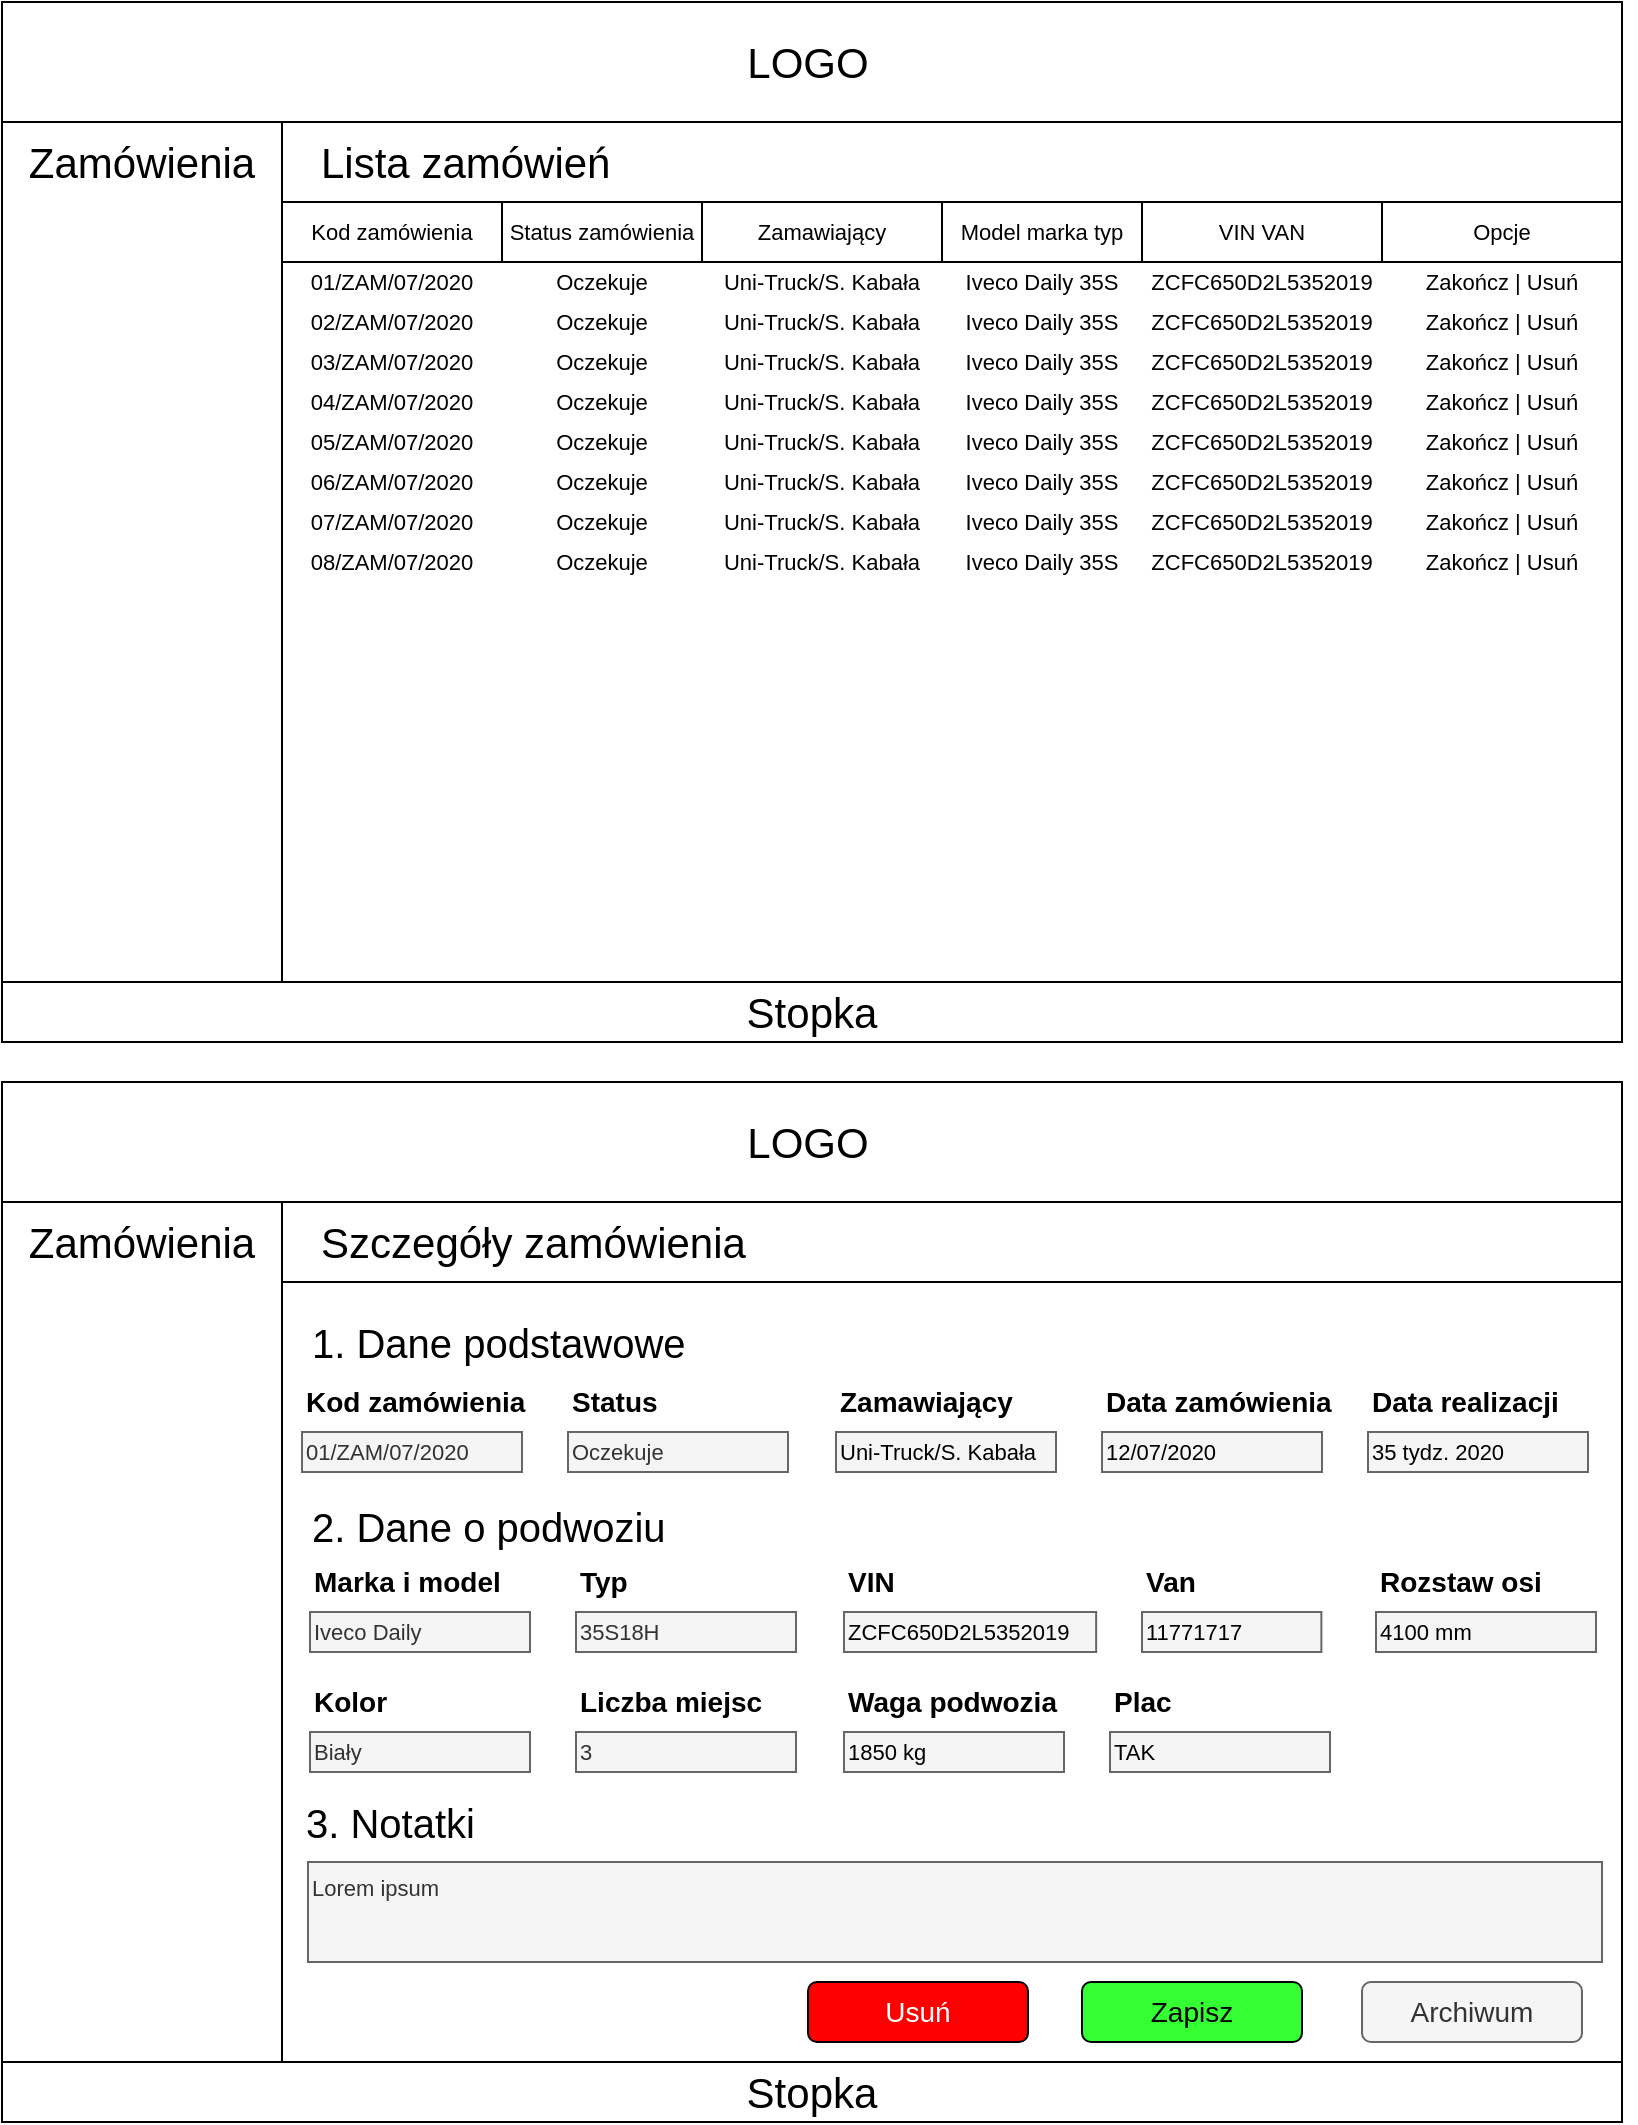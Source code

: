 <mxfile version="13.5.3" type="device"><diagram id="_Crc8-9KaV_bvNiRzBh6" name="Strona-1"><mxGraphModel dx="918" dy="433" grid="1" gridSize="10" guides="1" tooltips="1" connect="1" arrows="1" fold="1" page="1" pageScale="1" pageWidth="827" pageHeight="1169" math="0" shadow="0"><root><mxCell id="0"/><mxCell id="1" parent="0"/><mxCell id="w707RoJNcsYJnivII1yQ-135" value="" style="group" vertex="1" connectable="0" parent="1"><mxGeometry x="5" y="570" width="817" height="520" as="geometry"/></mxCell><mxCell id="w707RoJNcsYJnivII1yQ-24" value="" style="rounded=0;whiteSpace=wrap;html=1;" vertex="1" parent="w707RoJNcsYJnivII1yQ-135"><mxGeometry width="810" height="520" as="geometry"/></mxCell><mxCell id="w707RoJNcsYJnivII1yQ-25" value="" style="rounded=0;whiteSpace=wrap;html=1;" vertex="1" parent="w707RoJNcsYJnivII1yQ-135"><mxGeometry width="810" height="60" as="geometry"/></mxCell><mxCell id="w707RoJNcsYJnivII1yQ-26" value="LOGO" style="text;html=1;strokeColor=none;fillColor=none;align=center;verticalAlign=middle;whiteSpace=wrap;rounded=0;fontSize=21;" vertex="1" parent="w707RoJNcsYJnivII1yQ-135"><mxGeometry x="383" y="20" width="40" height="20" as="geometry"/></mxCell><mxCell id="w707RoJNcsYJnivII1yQ-27" value="" style="rounded=0;whiteSpace=wrap;html=1;fontSize=21;" vertex="1" parent="w707RoJNcsYJnivII1yQ-135"><mxGeometry y="60" width="140" height="430" as="geometry"/></mxCell><mxCell id="w707RoJNcsYJnivII1yQ-28" value="Zamówienia" style="text;html=1;strokeColor=none;fillColor=none;align=center;verticalAlign=middle;whiteSpace=wrap;rounded=0;fontSize=21;" vertex="1" parent="w707RoJNcsYJnivII1yQ-135"><mxGeometry y="70" width="140" height="20" as="geometry"/></mxCell><mxCell id="w707RoJNcsYJnivII1yQ-29" value="" style="rounded=0;whiteSpace=wrap;html=1;fontSize=21;" vertex="1" parent="w707RoJNcsYJnivII1yQ-135"><mxGeometry y="490" width="810" height="30" as="geometry"/></mxCell><mxCell id="w707RoJNcsYJnivII1yQ-30" value="Stopka" style="text;html=1;strokeColor=none;fillColor=none;align=center;verticalAlign=middle;whiteSpace=wrap;rounded=0;fontSize=21;" vertex="1" parent="w707RoJNcsYJnivII1yQ-135"><mxGeometry y="495" width="810" height="20" as="geometry"/></mxCell><mxCell id="w707RoJNcsYJnivII1yQ-31" value="" style="rounded=0;whiteSpace=wrap;html=1;fontSize=21;" vertex="1" parent="w707RoJNcsYJnivII1yQ-135"><mxGeometry x="140" y="60" width="670" height="430" as="geometry"/></mxCell><mxCell id="w707RoJNcsYJnivII1yQ-32" value="&amp;nbsp; &amp;nbsp;Szczegóły zamówienia" style="rounded=0;whiteSpace=wrap;html=1;fontSize=21;align=left;" vertex="1" parent="w707RoJNcsYJnivII1yQ-135"><mxGeometry x="140" y="60" width="670" height="40" as="geometry"/></mxCell><mxCell id="w707RoJNcsYJnivII1yQ-45" value="Archiwum" style="rounded=1;whiteSpace=wrap;html=1;fontSize=14;align=center;fillColor=#f5f5f5;strokeColor=#666666;fontColor=#333333;" vertex="1" parent="w707RoJNcsYJnivII1yQ-135"><mxGeometry x="680" y="450" width="110" height="30" as="geometry"/></mxCell><mxCell id="w707RoJNcsYJnivII1yQ-46" value="Usuń" style="rounded=1;whiteSpace=wrap;html=1;fontSize=14;align=center;fillColor=#FF0000;fontColor=#FFFFFF;" vertex="1" parent="w707RoJNcsYJnivII1yQ-135"><mxGeometry x="403" y="450" width="110" height="30" as="geometry"/></mxCell><mxCell id="w707RoJNcsYJnivII1yQ-47" value="Zapisz" style="rounded=1;whiteSpace=wrap;html=1;fontSize=14;align=center;fillColor=#33FF33;" vertex="1" parent="w707RoJNcsYJnivII1yQ-135"><mxGeometry x="540" y="450" width="110" height="30" as="geometry"/></mxCell><mxCell id="w707RoJNcsYJnivII1yQ-56" value="1. Dane podstawowe" style="text;html=1;strokeColor=none;fillColor=none;align=left;verticalAlign=middle;whiteSpace=wrap;rounded=0;fontSize=20;" vertex="1" parent="w707RoJNcsYJnivII1yQ-135"><mxGeometry x="153" y="120" width="250" height="20" as="geometry"/></mxCell><mxCell id="w707RoJNcsYJnivII1yQ-57" value="2. Dane o podwoziu" style="text;html=1;strokeColor=none;fillColor=none;align=left;verticalAlign=middle;whiteSpace=wrap;rounded=0;fontSize=20;" vertex="1" parent="w707RoJNcsYJnivII1yQ-135"><mxGeometry x="153" y="212" width="250" height="20" as="geometry"/></mxCell><mxCell id="w707RoJNcsYJnivII1yQ-60" value="" style="group" vertex="1" connectable="0" parent="w707RoJNcsYJnivII1yQ-135"><mxGeometry x="550" y="150" width="130" height="45" as="geometry"/></mxCell><mxCell id="w707RoJNcsYJnivII1yQ-58" value="&lt;div style=&quot;text-align: center&quot;&gt;&lt;span&gt;&lt;font color=&quot;#000000&quot;&gt;12/07/2020&lt;/font&gt;&lt;/span&gt;&lt;/div&gt;" style="text;html=1;align=left;verticalAlign=middle;whiteSpace=wrap;rounded=0;fontSize=11;labelBorderColor=none;fillColor=#f5f5f5;strokeColor=#666666;fontColor=#333333;" vertex="1" parent="w707RoJNcsYJnivII1yQ-60"><mxGeometry y="25" width="110" height="20" as="geometry"/></mxCell><mxCell id="w707RoJNcsYJnivII1yQ-59" value="&lt;font color=&quot;#000000&quot;&gt;Data zamówienia&lt;/font&gt;" style="text;html=1;strokeColor=none;fillColor=none;align=left;verticalAlign=middle;whiteSpace=wrap;rounded=0;fontSize=14;fontColor=#FFFFFF;fontStyle=1" vertex="1" parent="w707RoJNcsYJnivII1yQ-60"><mxGeometry width="130" height="20" as="geometry"/></mxCell><mxCell id="w707RoJNcsYJnivII1yQ-61" value="" style="group" vertex="1" connectable="0" parent="w707RoJNcsYJnivII1yQ-135"><mxGeometry x="417" y="150" width="130" height="45" as="geometry"/></mxCell><mxCell id="w707RoJNcsYJnivII1yQ-54" value="&lt;span style=&quot;color: rgb(0 , 0 , 0) ; text-align: center&quot;&gt;Uni-Truck/S. Kabała&lt;/span&gt;" style="text;html=1;align=left;verticalAlign=middle;whiteSpace=wrap;rounded=0;fontSize=11;labelBorderColor=none;fillColor=#f5f5f5;strokeColor=#666666;fontColor=#333333;" vertex="1" parent="w707RoJNcsYJnivII1yQ-61"><mxGeometry y="25" width="110" height="20" as="geometry"/></mxCell><mxCell id="w707RoJNcsYJnivII1yQ-55" value="&lt;font color=&quot;#000000&quot;&gt;Zamawiający&lt;/font&gt;" style="text;html=1;strokeColor=none;fillColor=none;align=left;verticalAlign=middle;whiteSpace=wrap;rounded=0;fontSize=14;fontColor=#FFFFFF;fontStyle=1" vertex="1" parent="w707RoJNcsYJnivII1yQ-61"><mxGeometry width="130" height="20" as="geometry"/></mxCell><mxCell id="w707RoJNcsYJnivII1yQ-62" value="" style="group" vertex="1" connectable="0" parent="w707RoJNcsYJnivII1yQ-135"><mxGeometry x="283" y="150" width="130" height="45" as="geometry"/></mxCell><mxCell id="w707RoJNcsYJnivII1yQ-50" value="Oczekuje" style="text;html=1;align=left;verticalAlign=middle;whiteSpace=wrap;rounded=0;fontSize=11;labelBorderColor=none;fillColor=#f5f5f5;strokeColor=#666666;fontColor=#333333;" vertex="1" parent="w707RoJNcsYJnivII1yQ-62"><mxGeometry y="25" width="110" height="20" as="geometry"/></mxCell><mxCell id="w707RoJNcsYJnivII1yQ-51" value="&lt;font color=&quot;#000000&quot;&gt;Status&lt;/font&gt;" style="text;html=1;strokeColor=none;fillColor=none;align=left;verticalAlign=middle;whiteSpace=wrap;rounded=0;fontSize=14;fontColor=#FFFFFF;fontStyle=1" vertex="1" parent="w707RoJNcsYJnivII1yQ-62"><mxGeometry width="130" height="20" as="geometry"/></mxCell><mxCell id="w707RoJNcsYJnivII1yQ-63" value="" style="group" vertex="1" connectable="0" parent="w707RoJNcsYJnivII1yQ-135"><mxGeometry x="150" y="150" width="130" height="45" as="geometry"/></mxCell><mxCell id="w707RoJNcsYJnivII1yQ-39" value="01/ZAM/07/2020" style="text;html=1;align=left;verticalAlign=middle;whiteSpace=wrap;rounded=0;fontSize=11;labelBorderColor=none;fillColor=#f5f5f5;strokeColor=#666666;fontColor=#333333;" vertex="1" parent="w707RoJNcsYJnivII1yQ-63"><mxGeometry y="25" width="110" height="20" as="geometry"/></mxCell><mxCell id="w707RoJNcsYJnivII1yQ-49" value="&lt;font color=&quot;#000000&quot;&gt;Kod zamówienia&lt;/font&gt;" style="text;html=1;strokeColor=none;fillColor=none;align=left;verticalAlign=middle;whiteSpace=wrap;rounded=0;fontSize=14;fontColor=#FFFFFF;fontStyle=1" vertex="1" parent="w707RoJNcsYJnivII1yQ-63"><mxGeometry width="130" height="20" as="geometry"/></mxCell><mxCell id="w707RoJNcsYJnivII1yQ-65" value="" style="group" vertex="1" connectable="0" parent="w707RoJNcsYJnivII1yQ-135"><mxGeometry x="683" y="150" width="130" height="45" as="geometry"/></mxCell><mxCell id="w707RoJNcsYJnivII1yQ-66" value="&lt;div style=&quot;text-align: center&quot;&gt;&lt;span&gt;&lt;font color=&quot;#000000&quot;&gt;35 tydz. 2020&lt;/font&gt;&lt;/span&gt;&lt;/div&gt;" style="text;html=1;align=left;verticalAlign=middle;whiteSpace=wrap;rounded=0;fontSize=11;labelBorderColor=none;fillColor=#f5f5f5;strokeColor=#666666;fontColor=#333333;" vertex="1" parent="w707RoJNcsYJnivII1yQ-65"><mxGeometry y="25" width="110" height="20" as="geometry"/></mxCell><mxCell id="w707RoJNcsYJnivII1yQ-67" value="&lt;font color=&quot;#000000&quot;&gt;Data realizacji&lt;/font&gt;" style="text;html=1;strokeColor=none;fillColor=none;align=left;verticalAlign=middle;whiteSpace=wrap;rounded=0;fontSize=14;fontColor=#FFFFFF;fontStyle=1" vertex="1" parent="w707RoJNcsYJnivII1yQ-65"><mxGeometry width="130" height="20" as="geometry"/></mxCell><mxCell id="w707RoJNcsYJnivII1yQ-100" value="" style="group" vertex="1" connectable="0" parent="w707RoJNcsYJnivII1yQ-135"><mxGeometry x="570" y="240" width="106" height="45" as="geometry"/></mxCell><mxCell id="w707RoJNcsYJnivII1yQ-101" value="&lt;div style=&quot;text-align: center&quot;&gt;&lt;span&gt;&lt;font color=&quot;#000000&quot;&gt;11771717&lt;/font&gt;&lt;/span&gt;&lt;/div&gt;" style="text;html=1;align=left;verticalAlign=middle;whiteSpace=wrap;rounded=0;fontSize=11;labelBorderColor=none;fillColor=#f5f5f5;strokeColor=#666666;fontColor=#333333;" vertex="1" parent="w707RoJNcsYJnivII1yQ-100"><mxGeometry y="25" width="89.692" height="20" as="geometry"/></mxCell><mxCell id="w707RoJNcsYJnivII1yQ-102" value="&lt;font color=&quot;#000000&quot;&gt;Van&lt;/font&gt;" style="text;html=1;strokeColor=none;fillColor=none;align=left;verticalAlign=middle;whiteSpace=wrap;rounded=0;fontSize=14;fontColor=#FFFFFF;fontStyle=1" vertex="1" parent="w707RoJNcsYJnivII1yQ-100"><mxGeometry width="106" height="20" as="geometry"/></mxCell><mxCell id="w707RoJNcsYJnivII1yQ-103" value="" style="group" vertex="1" connectable="0" parent="w707RoJNcsYJnivII1yQ-135"><mxGeometry x="421" y="240" width="149" height="45" as="geometry"/></mxCell><mxCell id="w707RoJNcsYJnivII1yQ-104" value="&lt;span style=&quot;color: rgb(0 , 0 , 0) ; text-align: center&quot;&gt;ZCFC650D2L5352019&lt;/span&gt;" style="text;html=1;align=left;verticalAlign=middle;whiteSpace=wrap;rounded=0;fontSize=11;labelBorderColor=none;fillColor=#f5f5f5;strokeColor=#666666;fontColor=#333333;" vertex="1" parent="w707RoJNcsYJnivII1yQ-103"><mxGeometry y="25" width="126.077" height="20" as="geometry"/></mxCell><mxCell id="w707RoJNcsYJnivII1yQ-105" value="&lt;font color=&quot;#000000&quot;&gt;VIN&lt;/font&gt;" style="text;html=1;strokeColor=none;fillColor=none;align=left;verticalAlign=middle;whiteSpace=wrap;rounded=0;fontSize=14;fontColor=#FFFFFF;fontStyle=1" vertex="1" parent="w707RoJNcsYJnivII1yQ-103"><mxGeometry width="149" height="20" as="geometry"/></mxCell><mxCell id="w707RoJNcsYJnivII1yQ-106" value="" style="group" vertex="1" connectable="0" parent="w707RoJNcsYJnivII1yQ-135"><mxGeometry x="287" y="240" width="130" height="45" as="geometry"/></mxCell><mxCell id="w707RoJNcsYJnivII1yQ-107" value="35S18H" style="text;html=1;align=left;verticalAlign=middle;whiteSpace=wrap;rounded=0;fontSize=11;labelBorderColor=none;fillColor=#f5f5f5;strokeColor=#666666;fontColor=#333333;" vertex="1" parent="w707RoJNcsYJnivII1yQ-106"><mxGeometry y="25" width="110" height="20" as="geometry"/></mxCell><mxCell id="w707RoJNcsYJnivII1yQ-108" value="&lt;font color=&quot;#000000&quot;&gt;Typ&lt;/font&gt;" style="text;html=1;strokeColor=none;fillColor=none;align=left;verticalAlign=middle;whiteSpace=wrap;rounded=0;fontSize=14;fontColor=#FFFFFF;fontStyle=1" vertex="1" parent="w707RoJNcsYJnivII1yQ-106"><mxGeometry width="130" height="20" as="geometry"/></mxCell><mxCell id="w707RoJNcsYJnivII1yQ-109" value="" style="group" vertex="1" connectable="0" parent="w707RoJNcsYJnivII1yQ-135"><mxGeometry x="154" y="240" width="130" height="45" as="geometry"/></mxCell><mxCell id="w707RoJNcsYJnivII1yQ-110" value="Iveco Daily" style="text;html=1;align=left;verticalAlign=middle;whiteSpace=wrap;rounded=0;fontSize=11;labelBorderColor=none;fillColor=#f5f5f5;strokeColor=#666666;fontColor=#333333;" vertex="1" parent="w707RoJNcsYJnivII1yQ-109"><mxGeometry y="25" width="110" height="20" as="geometry"/></mxCell><mxCell id="w707RoJNcsYJnivII1yQ-111" value="&lt;font color=&quot;#000000&quot;&gt;Marka i model&lt;/font&gt;" style="text;html=1;strokeColor=none;fillColor=none;align=left;verticalAlign=middle;whiteSpace=wrap;rounded=0;fontSize=14;fontColor=#FFFFFF;fontStyle=1" vertex="1" parent="w707RoJNcsYJnivII1yQ-109"><mxGeometry width="130" height="20" as="geometry"/></mxCell><mxCell id="w707RoJNcsYJnivII1yQ-112" value="" style="group" vertex="1" connectable="0" parent="w707RoJNcsYJnivII1yQ-135"><mxGeometry x="687" y="240" width="130" height="45" as="geometry"/></mxCell><mxCell id="w707RoJNcsYJnivII1yQ-113" value="&lt;div style=&quot;text-align: center&quot;&gt;&lt;span&gt;&lt;font color=&quot;#000000&quot;&gt;4100 mm&lt;/font&gt;&lt;/span&gt;&lt;/div&gt;" style="text;html=1;align=left;verticalAlign=middle;whiteSpace=wrap;rounded=0;fontSize=11;labelBorderColor=none;fillColor=#f5f5f5;strokeColor=#666666;fontColor=#333333;" vertex="1" parent="w707RoJNcsYJnivII1yQ-112"><mxGeometry y="25" width="110" height="20" as="geometry"/></mxCell><mxCell id="w707RoJNcsYJnivII1yQ-114" value="&lt;font color=&quot;#000000&quot;&gt;Rozstaw osi&lt;/font&gt;" style="text;html=1;strokeColor=none;fillColor=none;align=left;verticalAlign=middle;whiteSpace=wrap;rounded=0;fontSize=14;fontColor=#FFFFFF;fontStyle=1" vertex="1" parent="w707RoJNcsYJnivII1yQ-112"><mxGeometry width="130" height="20" as="geometry"/></mxCell><mxCell id="w707RoJNcsYJnivII1yQ-115" value="" style="group" vertex="1" connectable="0" parent="w707RoJNcsYJnivII1yQ-135"><mxGeometry x="554" y="300" width="130" height="45" as="geometry"/></mxCell><mxCell id="w707RoJNcsYJnivII1yQ-116" value="&lt;div style=&quot;text-align: center&quot;&gt;&lt;span&gt;&lt;font color=&quot;#000000&quot;&gt;TAK&lt;/font&gt;&lt;/span&gt;&lt;/div&gt;" style="text;html=1;align=left;verticalAlign=middle;whiteSpace=wrap;rounded=0;fontSize=11;labelBorderColor=none;fillColor=#f5f5f5;strokeColor=#666666;fontColor=#333333;" vertex="1" parent="w707RoJNcsYJnivII1yQ-115"><mxGeometry y="25" width="110" height="20" as="geometry"/></mxCell><mxCell id="w707RoJNcsYJnivII1yQ-117" value="&lt;font color=&quot;#000000&quot;&gt;Plac&lt;/font&gt;" style="text;html=1;strokeColor=none;fillColor=none;align=left;verticalAlign=middle;whiteSpace=wrap;rounded=0;fontSize=14;fontColor=#FFFFFF;fontStyle=1" vertex="1" parent="w707RoJNcsYJnivII1yQ-115"><mxGeometry width="130" height="20" as="geometry"/></mxCell><mxCell id="w707RoJNcsYJnivII1yQ-118" value="" style="group" vertex="1" connectable="0" parent="w707RoJNcsYJnivII1yQ-135"><mxGeometry x="421" y="300" width="130" height="45" as="geometry"/></mxCell><mxCell id="w707RoJNcsYJnivII1yQ-119" value="&lt;div style=&quot;text-align: center&quot;&gt;&lt;span&gt;&lt;font color=&quot;#000000&quot;&gt;1850 kg&lt;/font&gt;&lt;/span&gt;&lt;/div&gt;" style="text;html=1;align=left;verticalAlign=middle;whiteSpace=wrap;rounded=0;fontSize=11;labelBorderColor=none;fillColor=#f5f5f5;strokeColor=#666666;fontColor=#333333;" vertex="1" parent="w707RoJNcsYJnivII1yQ-118"><mxGeometry y="25" width="110" height="20" as="geometry"/></mxCell><mxCell id="w707RoJNcsYJnivII1yQ-120" value="&lt;font color=&quot;#000000&quot;&gt;Waga podwozia&lt;/font&gt;" style="text;html=1;strokeColor=none;fillColor=none;align=left;verticalAlign=middle;whiteSpace=wrap;rounded=0;fontSize=14;fontColor=#FFFFFF;fontStyle=1" vertex="1" parent="w707RoJNcsYJnivII1yQ-118"><mxGeometry width="130" height="20" as="geometry"/></mxCell><mxCell id="w707RoJNcsYJnivII1yQ-121" value="" style="group" vertex="1" connectable="0" parent="w707RoJNcsYJnivII1yQ-135"><mxGeometry x="287" y="300" width="130" height="45" as="geometry"/></mxCell><mxCell id="w707RoJNcsYJnivII1yQ-122" value="3" style="text;html=1;align=left;verticalAlign=middle;whiteSpace=wrap;rounded=0;fontSize=11;labelBorderColor=none;fillColor=#f5f5f5;strokeColor=#666666;fontColor=#333333;" vertex="1" parent="w707RoJNcsYJnivII1yQ-121"><mxGeometry y="25" width="110" height="20" as="geometry"/></mxCell><mxCell id="w707RoJNcsYJnivII1yQ-123" value="&lt;font color=&quot;#000000&quot;&gt;Liczba miejsc&lt;/font&gt;" style="text;html=1;strokeColor=none;fillColor=none;align=left;verticalAlign=middle;whiteSpace=wrap;rounded=0;fontSize=14;fontColor=#FFFFFF;fontStyle=1" vertex="1" parent="w707RoJNcsYJnivII1yQ-121"><mxGeometry width="130" height="20" as="geometry"/></mxCell><mxCell id="w707RoJNcsYJnivII1yQ-124" value="" style="group" vertex="1" connectable="0" parent="w707RoJNcsYJnivII1yQ-135"><mxGeometry x="154" y="300" width="130" height="45" as="geometry"/></mxCell><mxCell id="w707RoJNcsYJnivII1yQ-125" value="Biały" style="text;html=1;align=left;verticalAlign=middle;whiteSpace=wrap;rounded=0;fontSize=11;labelBorderColor=none;fillColor=#f5f5f5;strokeColor=#666666;fontColor=#333333;" vertex="1" parent="w707RoJNcsYJnivII1yQ-124"><mxGeometry y="25" width="110" height="20" as="geometry"/></mxCell><mxCell id="w707RoJNcsYJnivII1yQ-126" value="&lt;font color=&quot;#000000&quot;&gt;Kolor&lt;/font&gt;" style="text;html=1;strokeColor=none;fillColor=none;align=left;verticalAlign=middle;whiteSpace=wrap;rounded=0;fontSize=14;fontColor=#FFFFFF;fontStyle=1" vertex="1" parent="w707RoJNcsYJnivII1yQ-124"><mxGeometry width="130" height="20" as="geometry"/></mxCell><mxCell id="w707RoJNcsYJnivII1yQ-130" value="3. Notatki" style="text;html=1;strokeColor=none;fillColor=none;align=left;verticalAlign=middle;whiteSpace=wrap;rounded=0;fontSize=20;" vertex="1" parent="w707RoJNcsYJnivII1yQ-135"><mxGeometry x="150" y="360" width="250" height="20" as="geometry"/></mxCell><mxCell id="w707RoJNcsYJnivII1yQ-132" value="Lorem ipsum" style="text;html=1;align=left;verticalAlign=top;whiteSpace=wrap;rounded=0;fontSize=11;labelBorderColor=none;fillColor=#f5f5f5;strokeColor=#666666;fontColor=#333333;" vertex="1" parent="w707RoJNcsYJnivII1yQ-135"><mxGeometry x="153" y="390" width="647" height="50" as="geometry"/></mxCell><mxCell id="w707RoJNcsYJnivII1yQ-1" value="" style="rounded=0;whiteSpace=wrap;html=1;" vertex="1" parent="1"><mxGeometry x="5" y="30" width="810" height="520" as="geometry"/></mxCell><mxCell id="w707RoJNcsYJnivII1yQ-2" value="" style="rounded=0;whiteSpace=wrap;html=1;" vertex="1" parent="1"><mxGeometry x="5" y="30" width="810" height="60" as="geometry"/></mxCell><mxCell id="w707RoJNcsYJnivII1yQ-3" value="LOGO" style="text;html=1;strokeColor=none;fillColor=none;align=center;verticalAlign=middle;whiteSpace=wrap;rounded=0;fontSize=21;" vertex="1" parent="1"><mxGeometry x="388" y="50" width="40" height="20" as="geometry"/></mxCell><mxCell id="w707RoJNcsYJnivII1yQ-4" value="" style="rounded=0;whiteSpace=wrap;html=1;fontSize=21;" vertex="1" parent="1"><mxGeometry x="5" y="90" width="140" height="430" as="geometry"/></mxCell><mxCell id="w707RoJNcsYJnivII1yQ-5" value="Zamówienia" style="text;html=1;strokeColor=none;fillColor=none;align=center;verticalAlign=middle;whiteSpace=wrap;rounded=0;fontSize=21;" vertex="1" parent="1"><mxGeometry x="5" y="100" width="140" height="20" as="geometry"/></mxCell><mxCell id="w707RoJNcsYJnivII1yQ-6" value="" style="rounded=0;whiteSpace=wrap;html=1;fontSize=21;" vertex="1" parent="1"><mxGeometry x="5" y="520" width="810" height="30" as="geometry"/></mxCell><mxCell id="w707RoJNcsYJnivII1yQ-7" value="Stopka" style="text;html=1;strokeColor=none;fillColor=none;align=center;verticalAlign=middle;whiteSpace=wrap;rounded=0;fontSize=21;" vertex="1" parent="1"><mxGeometry x="5" y="525" width="810" height="20" as="geometry"/></mxCell><mxCell id="w707RoJNcsYJnivII1yQ-8" value="" style="rounded=0;whiteSpace=wrap;html=1;fontSize=21;" vertex="1" parent="1"><mxGeometry x="145" y="90" width="670" height="430" as="geometry"/></mxCell><mxCell id="w707RoJNcsYJnivII1yQ-9" value="&amp;nbsp; &amp;nbsp;Lista zamówień" style="rounded=0;whiteSpace=wrap;html=1;fontSize=21;align=left;" vertex="1" parent="1"><mxGeometry x="145" y="90" width="670" height="40" as="geometry"/></mxCell><mxCell id="w707RoJNcsYJnivII1yQ-10" value="Kod zamówienia" style="rounded=0;whiteSpace=wrap;html=1;fontSize=11;align=center;" vertex="1" parent="1"><mxGeometry x="145" y="130" width="110" height="30" as="geometry"/></mxCell><mxCell id="w707RoJNcsYJnivII1yQ-12" value="Status zamówienia" style="rounded=0;whiteSpace=wrap;html=1;fontSize=11;align=center;" vertex="1" parent="1"><mxGeometry x="255" y="130" width="100" height="30" as="geometry"/></mxCell><mxCell id="w707RoJNcsYJnivII1yQ-13" value="Zamawiający" style="rounded=0;whiteSpace=wrap;html=1;fontSize=11;align=center;" vertex="1" parent="1"><mxGeometry x="355" y="130" width="120" height="30" as="geometry"/></mxCell><mxCell id="w707RoJNcsYJnivII1yQ-14" value="Model marka typ" style="rounded=0;whiteSpace=wrap;html=1;fontSize=11;align=center;" vertex="1" parent="1"><mxGeometry x="475" y="130" width="100" height="30" as="geometry"/></mxCell><mxCell id="w707RoJNcsYJnivII1yQ-15" value="VIN VAN" style="rounded=0;whiteSpace=wrap;html=1;fontSize=11;align=center;" vertex="1" parent="1"><mxGeometry x="575" y="130" width="120" height="30" as="geometry"/></mxCell><mxCell id="w707RoJNcsYJnivII1yQ-16" value="Opcje" style="rounded=0;whiteSpace=wrap;html=1;fontSize=11;align=center;" vertex="1" parent="1"><mxGeometry x="695" y="130" width="120" height="30" as="geometry"/></mxCell><mxCell id="w707RoJNcsYJnivII1yQ-17" value="01/ZAM/07/2020" style="text;html=1;strokeColor=none;fillColor=none;align=center;verticalAlign=middle;whiteSpace=wrap;rounded=0;fontSize=11;labelBackgroundColor=#ffffff;" vertex="1" parent="1"><mxGeometry x="145" y="160" width="110" height="20" as="geometry"/></mxCell><mxCell id="w707RoJNcsYJnivII1yQ-19" value="Oczekuje" style="text;html=1;strokeColor=none;fillColor=none;align=center;verticalAlign=middle;whiteSpace=wrap;rounded=0;fontSize=11;labelBackgroundColor=#ffffff;" vertex="1" parent="1"><mxGeometry x="255" y="160" width="100" height="20" as="geometry"/></mxCell><mxCell id="w707RoJNcsYJnivII1yQ-20" value="Uni-Truck/S. Kabała" style="text;html=1;strokeColor=none;fillColor=none;align=center;verticalAlign=middle;whiteSpace=wrap;rounded=0;fontSize=11;labelBackgroundColor=#ffffff;" vertex="1" parent="1"><mxGeometry x="355" y="160" width="120" height="20" as="geometry"/></mxCell><mxCell id="w707RoJNcsYJnivII1yQ-21" value="Iveco Daily 35S" style="text;html=1;strokeColor=none;fillColor=none;align=center;verticalAlign=middle;whiteSpace=wrap;rounded=0;fontSize=11;labelBackgroundColor=#ffffff;" vertex="1" parent="1"><mxGeometry x="475" y="160" width="100" height="20" as="geometry"/></mxCell><mxCell id="w707RoJNcsYJnivII1yQ-22" value="ZCFC650D2L5352019" style="text;html=1;strokeColor=none;fillColor=none;align=center;verticalAlign=middle;whiteSpace=wrap;rounded=0;fontSize=11;labelBackgroundColor=#ffffff;" vertex="1" parent="1"><mxGeometry x="575" y="160" width="120" height="20" as="geometry"/></mxCell><mxCell id="w707RoJNcsYJnivII1yQ-23" value="Zakończ | Usuń" style="text;html=1;strokeColor=none;fillColor=none;align=center;verticalAlign=middle;whiteSpace=wrap;rounded=0;fontSize=11;labelBackgroundColor=#ffffff;" vertex="1" parent="1"><mxGeometry x="695" y="160" width="120" height="20" as="geometry"/></mxCell><mxCell id="w707RoJNcsYJnivII1yQ-138" value="02/ZAM/07/2020" style="text;html=1;strokeColor=none;fillColor=none;align=center;verticalAlign=middle;whiteSpace=wrap;rounded=0;fontSize=11;" vertex="1" parent="1"><mxGeometry x="145" y="180" width="110" height="20" as="geometry"/></mxCell><mxCell id="w707RoJNcsYJnivII1yQ-139" value="Oczekuje" style="text;html=1;strokeColor=none;fillColor=none;align=center;verticalAlign=middle;whiteSpace=wrap;rounded=0;fontSize=11;" vertex="1" parent="1"><mxGeometry x="255" y="180" width="100" height="20" as="geometry"/></mxCell><mxCell id="w707RoJNcsYJnivII1yQ-140" value="Uni-Truck/S. Kabała" style="text;html=1;strokeColor=none;fillColor=none;align=center;verticalAlign=middle;whiteSpace=wrap;rounded=0;fontSize=11;" vertex="1" parent="1"><mxGeometry x="355" y="180" width="120" height="20" as="geometry"/></mxCell><mxCell id="w707RoJNcsYJnivII1yQ-141" value="Iveco Daily 35S" style="text;html=1;strokeColor=none;fillColor=none;align=center;verticalAlign=middle;whiteSpace=wrap;rounded=0;fontSize=11;" vertex="1" parent="1"><mxGeometry x="475" y="180" width="100" height="20" as="geometry"/></mxCell><mxCell id="w707RoJNcsYJnivII1yQ-142" value="ZCFC650D2L5352019" style="text;html=1;strokeColor=none;fillColor=none;align=center;verticalAlign=middle;whiteSpace=wrap;rounded=0;fontSize=11;" vertex="1" parent="1"><mxGeometry x="575" y="180" width="120" height="20" as="geometry"/></mxCell><mxCell id="w707RoJNcsYJnivII1yQ-143" value="Zakończ | Usuń" style="text;html=1;strokeColor=none;fillColor=none;align=center;verticalAlign=middle;whiteSpace=wrap;rounded=0;fontSize=11;" vertex="1" parent="1"><mxGeometry x="695" y="180" width="120" height="20" as="geometry"/></mxCell><mxCell id="w707RoJNcsYJnivII1yQ-144" value="03/ZAM/07/2020" style="text;html=1;strokeColor=none;fillColor=none;align=center;verticalAlign=middle;whiteSpace=wrap;rounded=0;fontSize=11;fontStyle=0" vertex="1" parent="1"><mxGeometry x="145" y="200" width="110" height="20" as="geometry"/></mxCell><mxCell id="w707RoJNcsYJnivII1yQ-145" value="Oczekuje" style="text;html=1;strokeColor=none;fillColor=none;align=center;verticalAlign=middle;whiteSpace=wrap;rounded=0;fontSize=11;fontStyle=0" vertex="1" parent="1"><mxGeometry x="255" y="200" width="100" height="20" as="geometry"/></mxCell><mxCell id="w707RoJNcsYJnivII1yQ-146" value="Uni-Truck/S. Kabała" style="text;html=1;strokeColor=none;fillColor=none;align=center;verticalAlign=middle;whiteSpace=wrap;rounded=0;fontSize=11;fontStyle=0" vertex="1" parent="1"><mxGeometry x="355" y="200" width="120" height="20" as="geometry"/></mxCell><mxCell id="w707RoJNcsYJnivII1yQ-147" value="Iveco Daily 35S" style="text;html=1;strokeColor=none;fillColor=none;align=center;verticalAlign=middle;whiteSpace=wrap;rounded=0;fontSize=11;fontStyle=0" vertex="1" parent="1"><mxGeometry x="475" y="200" width="100" height="20" as="geometry"/></mxCell><mxCell id="w707RoJNcsYJnivII1yQ-148" value="ZCFC650D2L5352019" style="text;html=1;strokeColor=none;fillColor=none;align=center;verticalAlign=middle;whiteSpace=wrap;rounded=0;fontSize=11;fontStyle=0" vertex="1" parent="1"><mxGeometry x="575" y="200" width="120" height="20" as="geometry"/></mxCell><mxCell id="w707RoJNcsYJnivII1yQ-149" value="Zakończ | Usuń" style="text;html=1;strokeColor=none;fillColor=none;align=center;verticalAlign=middle;whiteSpace=wrap;rounded=0;fontSize=11;fontStyle=0" vertex="1" parent="1"><mxGeometry x="695" y="200" width="120" height="20" as="geometry"/></mxCell><mxCell id="w707RoJNcsYJnivII1yQ-150" value="04/ZAM/07/2020" style="text;html=1;strokeColor=none;fillColor=none;align=center;verticalAlign=middle;whiteSpace=wrap;rounded=0;fontSize=11;fontStyle=0" vertex="1" parent="1"><mxGeometry x="145" y="220" width="110" height="20" as="geometry"/></mxCell><mxCell id="w707RoJNcsYJnivII1yQ-151" value="Oczekuje" style="text;html=1;strokeColor=none;fillColor=none;align=center;verticalAlign=middle;whiteSpace=wrap;rounded=0;fontSize=11;fontStyle=0" vertex="1" parent="1"><mxGeometry x="255" y="220" width="100" height="20" as="geometry"/></mxCell><mxCell id="w707RoJNcsYJnivII1yQ-152" value="Uni-Truck/S. Kabała" style="text;html=1;strokeColor=none;fillColor=none;align=center;verticalAlign=middle;whiteSpace=wrap;rounded=0;fontSize=11;fontStyle=0" vertex="1" parent="1"><mxGeometry x="355" y="220" width="120" height="20" as="geometry"/></mxCell><mxCell id="w707RoJNcsYJnivII1yQ-153" value="Iveco Daily 35S" style="text;html=1;strokeColor=none;fillColor=none;align=center;verticalAlign=middle;whiteSpace=wrap;rounded=0;fontSize=11;fontStyle=0" vertex="1" parent="1"><mxGeometry x="475" y="220" width="100" height="20" as="geometry"/></mxCell><mxCell id="w707RoJNcsYJnivII1yQ-154" value="ZCFC650D2L5352019" style="text;html=1;strokeColor=none;fillColor=none;align=center;verticalAlign=middle;whiteSpace=wrap;rounded=0;fontSize=11;fontStyle=0" vertex="1" parent="1"><mxGeometry x="575" y="220" width="120" height="20" as="geometry"/></mxCell><mxCell id="w707RoJNcsYJnivII1yQ-155" value="Zakończ | Usuń" style="text;html=1;strokeColor=none;fillColor=none;align=center;verticalAlign=middle;whiteSpace=wrap;rounded=0;fontSize=11;fontStyle=0" vertex="1" parent="1"><mxGeometry x="695" y="220" width="120" height="20" as="geometry"/></mxCell><mxCell id="w707RoJNcsYJnivII1yQ-156" value="05/ZAM/07/2020" style="text;html=1;strokeColor=none;fillColor=none;align=center;verticalAlign=middle;whiteSpace=wrap;rounded=0;fontSize=11;fontStyle=0" vertex="1" parent="1"><mxGeometry x="145" y="240" width="110" height="20" as="geometry"/></mxCell><mxCell id="w707RoJNcsYJnivII1yQ-157" value="Oczekuje" style="text;html=1;strokeColor=none;fillColor=none;align=center;verticalAlign=middle;whiteSpace=wrap;rounded=0;fontSize=11;fontStyle=0" vertex="1" parent="1"><mxGeometry x="255" y="240" width="100" height="20" as="geometry"/></mxCell><mxCell id="w707RoJNcsYJnivII1yQ-158" value="Uni-Truck/S. Kabała" style="text;html=1;strokeColor=none;fillColor=none;align=center;verticalAlign=middle;whiteSpace=wrap;rounded=0;fontSize=11;fontStyle=0" vertex="1" parent="1"><mxGeometry x="355" y="240" width="120" height="20" as="geometry"/></mxCell><mxCell id="w707RoJNcsYJnivII1yQ-159" value="Iveco Daily 35S" style="text;html=1;strokeColor=none;fillColor=none;align=center;verticalAlign=middle;whiteSpace=wrap;rounded=0;fontSize=11;fontStyle=0" vertex="1" parent="1"><mxGeometry x="475" y="240" width="100" height="20" as="geometry"/></mxCell><mxCell id="w707RoJNcsYJnivII1yQ-160" value="ZCFC650D2L5352019" style="text;html=1;strokeColor=none;fillColor=none;align=center;verticalAlign=middle;whiteSpace=wrap;rounded=0;fontSize=11;fontStyle=0" vertex="1" parent="1"><mxGeometry x="575" y="240" width="120" height="20" as="geometry"/></mxCell><mxCell id="w707RoJNcsYJnivII1yQ-161" value="Zakończ | Usuń" style="text;html=1;strokeColor=none;fillColor=none;align=center;verticalAlign=middle;whiteSpace=wrap;rounded=0;fontSize=11;fontStyle=0" vertex="1" parent="1"><mxGeometry x="695" y="240" width="120" height="20" as="geometry"/></mxCell><mxCell id="w707RoJNcsYJnivII1yQ-162" value="06/ZAM/07/2020" style="text;html=1;strokeColor=none;fillColor=none;align=center;verticalAlign=middle;whiteSpace=wrap;rounded=0;fontSize=11;fontStyle=0" vertex="1" parent="1"><mxGeometry x="145" y="260" width="110" height="20" as="geometry"/></mxCell><mxCell id="w707RoJNcsYJnivII1yQ-163" value="Oczekuje" style="text;html=1;strokeColor=none;fillColor=none;align=center;verticalAlign=middle;whiteSpace=wrap;rounded=0;fontSize=11;fontStyle=0" vertex="1" parent="1"><mxGeometry x="255" y="260" width="100" height="20" as="geometry"/></mxCell><mxCell id="w707RoJNcsYJnivII1yQ-164" value="Uni-Truck/S. Kabała" style="text;html=1;strokeColor=none;fillColor=none;align=center;verticalAlign=middle;whiteSpace=wrap;rounded=0;fontSize=11;fontStyle=0" vertex="1" parent="1"><mxGeometry x="355" y="260" width="120" height="20" as="geometry"/></mxCell><mxCell id="w707RoJNcsYJnivII1yQ-165" value="Iveco Daily 35S" style="text;html=1;strokeColor=none;fillColor=none;align=center;verticalAlign=middle;whiteSpace=wrap;rounded=0;fontSize=11;fontStyle=0" vertex="1" parent="1"><mxGeometry x="475" y="260" width="100" height="20" as="geometry"/></mxCell><mxCell id="w707RoJNcsYJnivII1yQ-166" value="ZCFC650D2L5352019" style="text;html=1;strokeColor=none;fillColor=none;align=center;verticalAlign=middle;whiteSpace=wrap;rounded=0;fontSize=11;fontStyle=0" vertex="1" parent="1"><mxGeometry x="575" y="260" width="120" height="20" as="geometry"/></mxCell><mxCell id="w707RoJNcsYJnivII1yQ-167" value="Zakończ | Usuń" style="text;html=1;strokeColor=none;fillColor=none;align=center;verticalAlign=middle;whiteSpace=wrap;rounded=0;fontSize=11;fontStyle=0" vertex="1" parent="1"><mxGeometry x="695" y="260" width="120" height="20" as="geometry"/></mxCell><mxCell id="w707RoJNcsYJnivII1yQ-168" value="07/ZAM/07/2020" style="text;html=1;strokeColor=none;fillColor=none;align=center;verticalAlign=middle;whiteSpace=wrap;rounded=0;fontSize=11;fontStyle=0" vertex="1" parent="1"><mxGeometry x="145" y="280" width="110" height="20" as="geometry"/></mxCell><mxCell id="w707RoJNcsYJnivII1yQ-169" value="Oczekuje" style="text;html=1;strokeColor=none;fillColor=none;align=center;verticalAlign=middle;whiteSpace=wrap;rounded=0;fontSize=11;fontStyle=0" vertex="1" parent="1"><mxGeometry x="255" y="280" width="100" height="20" as="geometry"/></mxCell><mxCell id="w707RoJNcsYJnivII1yQ-170" value="Uni-Truck/S. Kabała" style="text;html=1;strokeColor=none;fillColor=none;align=center;verticalAlign=middle;whiteSpace=wrap;rounded=0;fontSize=11;fontStyle=0" vertex="1" parent="1"><mxGeometry x="355" y="280" width="120" height="20" as="geometry"/></mxCell><mxCell id="w707RoJNcsYJnivII1yQ-171" value="Iveco Daily 35S" style="text;html=1;strokeColor=none;fillColor=none;align=center;verticalAlign=middle;whiteSpace=wrap;rounded=0;fontSize=11;fontStyle=0" vertex="1" parent="1"><mxGeometry x="475" y="280" width="100" height="20" as="geometry"/></mxCell><mxCell id="w707RoJNcsYJnivII1yQ-172" value="ZCFC650D2L5352019" style="text;html=1;strokeColor=none;fillColor=none;align=center;verticalAlign=middle;whiteSpace=wrap;rounded=0;fontSize=11;fontStyle=0" vertex="1" parent="1"><mxGeometry x="575" y="280" width="120" height="20" as="geometry"/></mxCell><mxCell id="w707RoJNcsYJnivII1yQ-173" value="Zakończ | Usuń" style="text;html=1;strokeColor=none;fillColor=none;align=center;verticalAlign=middle;whiteSpace=wrap;rounded=0;fontSize=11;fontStyle=0" vertex="1" parent="1"><mxGeometry x="695" y="280" width="120" height="20" as="geometry"/></mxCell><mxCell id="w707RoJNcsYJnivII1yQ-174" value="08/ZAM/07/2020" style="text;html=1;strokeColor=none;fillColor=none;align=center;verticalAlign=middle;whiteSpace=wrap;rounded=0;fontSize=11;fontStyle=0" vertex="1" parent="1"><mxGeometry x="145" y="300" width="110" height="20" as="geometry"/></mxCell><mxCell id="w707RoJNcsYJnivII1yQ-175" value="Oczekuje" style="text;html=1;strokeColor=none;fillColor=none;align=center;verticalAlign=middle;whiteSpace=wrap;rounded=0;fontSize=11;fontStyle=0" vertex="1" parent="1"><mxGeometry x="255" y="300" width="100" height="20" as="geometry"/></mxCell><mxCell id="w707RoJNcsYJnivII1yQ-176" value="Uni-Truck/S. Kabała" style="text;html=1;strokeColor=none;fillColor=none;align=center;verticalAlign=middle;whiteSpace=wrap;rounded=0;fontSize=11;fontStyle=0" vertex="1" parent="1"><mxGeometry x="355" y="300" width="120" height="20" as="geometry"/></mxCell><mxCell id="w707RoJNcsYJnivII1yQ-177" value="Iveco Daily 35S" style="text;html=1;strokeColor=none;fillColor=none;align=center;verticalAlign=middle;whiteSpace=wrap;rounded=0;fontSize=11;fontStyle=0" vertex="1" parent="1"><mxGeometry x="475" y="300" width="100" height="20" as="geometry"/></mxCell><mxCell id="w707RoJNcsYJnivII1yQ-178" value="ZCFC650D2L5352019" style="text;html=1;strokeColor=none;fillColor=none;align=center;verticalAlign=middle;whiteSpace=wrap;rounded=0;fontSize=11;fontStyle=0" vertex="1" parent="1"><mxGeometry x="575" y="300" width="120" height="20" as="geometry"/></mxCell><mxCell id="w707RoJNcsYJnivII1yQ-179" value="Zakończ | Usuń" style="text;html=1;strokeColor=none;fillColor=none;align=center;verticalAlign=middle;whiteSpace=wrap;rounded=0;fontSize=11;fontStyle=0" vertex="1" parent="1"><mxGeometry x="695" y="300" width="120" height="20" as="geometry"/></mxCell></root></mxGraphModel></diagram></mxfile>